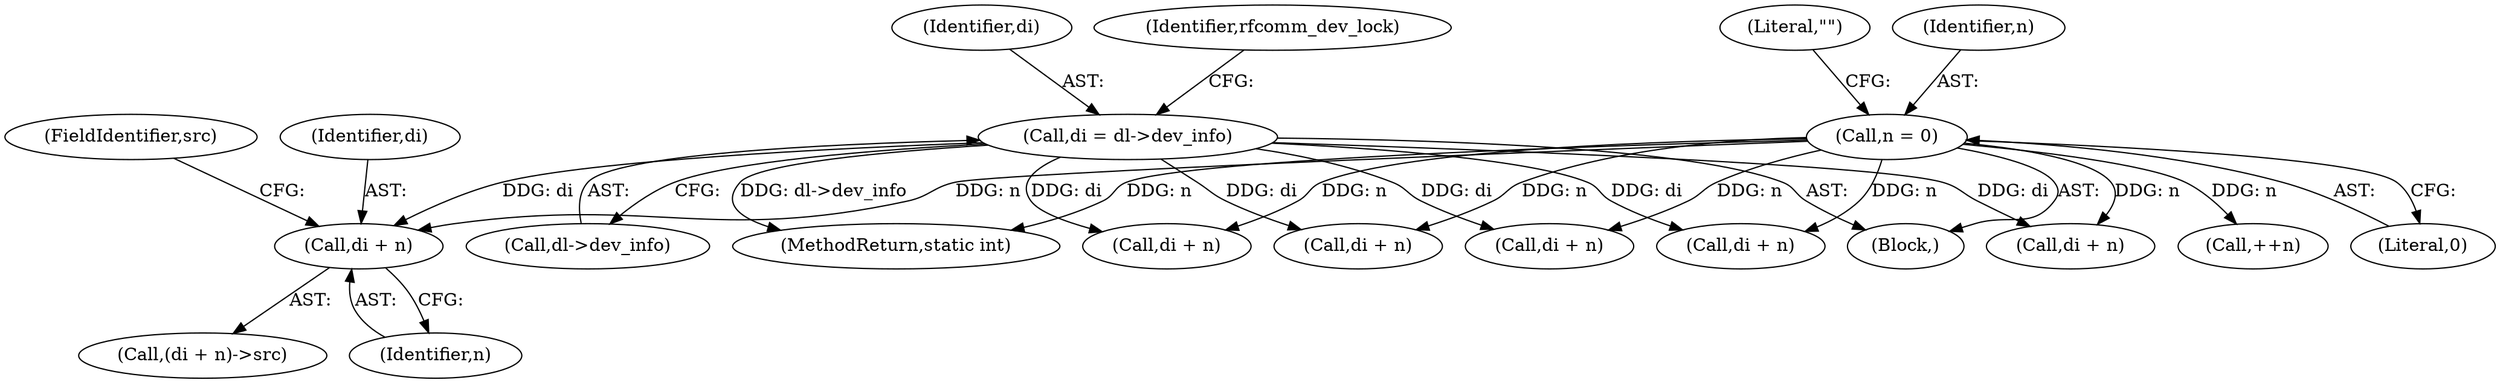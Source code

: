 digraph "0_linux_f9432c5ec8b1e9a09b9b0e5569e3c73db8de432a@pointer" {
"1000220" [label="(Call,di + n)"];
"1000162" [label="(Call,di = dl->dev_info)"];
"1000107" [label="(Call,n = 0)"];
"1000219" [label="(Call,(di + n)->src)"];
"1000199" [label="(Call,di + n)"];
"1000163" [label="(Identifier,di)"];
"1000114" [label="(Literal,\"\")"];
"1000169" [label="(Identifier,rfcomm_dev_lock)"];
"1000162" [label="(Call,di = dl->dev_info)"];
"1000210" [label="(Call,di + n)"];
"1000102" [label="(Block,)"];
"1000241" [label="(Call,++n)"];
"1000220" [label="(Call,di + n)"];
"1000181" [label="(Call,di + n)"];
"1000222" [label="(Identifier,n)"];
"1000107" [label="(Call,n = 0)"];
"1000223" [label="(FieldIdentifier,src)"];
"1000190" [label="(Call,di + n)"];
"1000109" [label="(Literal,0)"];
"1000231" [label="(Call,di + n)"];
"1000164" [label="(Call,dl->dev_info)"];
"1000278" [label="(MethodReturn,static int)"];
"1000108" [label="(Identifier,n)"];
"1000221" [label="(Identifier,di)"];
"1000220" -> "1000219"  [label="AST: "];
"1000220" -> "1000222"  [label="CFG: "];
"1000221" -> "1000220"  [label="AST: "];
"1000222" -> "1000220"  [label="AST: "];
"1000223" -> "1000220"  [label="CFG: "];
"1000162" -> "1000220"  [label="DDG: di"];
"1000107" -> "1000220"  [label="DDG: n"];
"1000162" -> "1000102"  [label="AST: "];
"1000162" -> "1000164"  [label="CFG: "];
"1000163" -> "1000162"  [label="AST: "];
"1000164" -> "1000162"  [label="AST: "];
"1000169" -> "1000162"  [label="CFG: "];
"1000162" -> "1000278"  [label="DDG: dl->dev_info"];
"1000162" -> "1000181"  [label="DDG: di"];
"1000162" -> "1000190"  [label="DDG: di"];
"1000162" -> "1000199"  [label="DDG: di"];
"1000162" -> "1000210"  [label="DDG: di"];
"1000162" -> "1000231"  [label="DDG: di"];
"1000107" -> "1000102"  [label="AST: "];
"1000107" -> "1000109"  [label="CFG: "];
"1000108" -> "1000107"  [label="AST: "];
"1000109" -> "1000107"  [label="AST: "];
"1000114" -> "1000107"  [label="CFG: "];
"1000107" -> "1000278"  [label="DDG: n"];
"1000107" -> "1000181"  [label="DDG: n"];
"1000107" -> "1000190"  [label="DDG: n"];
"1000107" -> "1000199"  [label="DDG: n"];
"1000107" -> "1000210"  [label="DDG: n"];
"1000107" -> "1000231"  [label="DDG: n"];
"1000107" -> "1000241"  [label="DDG: n"];
}
